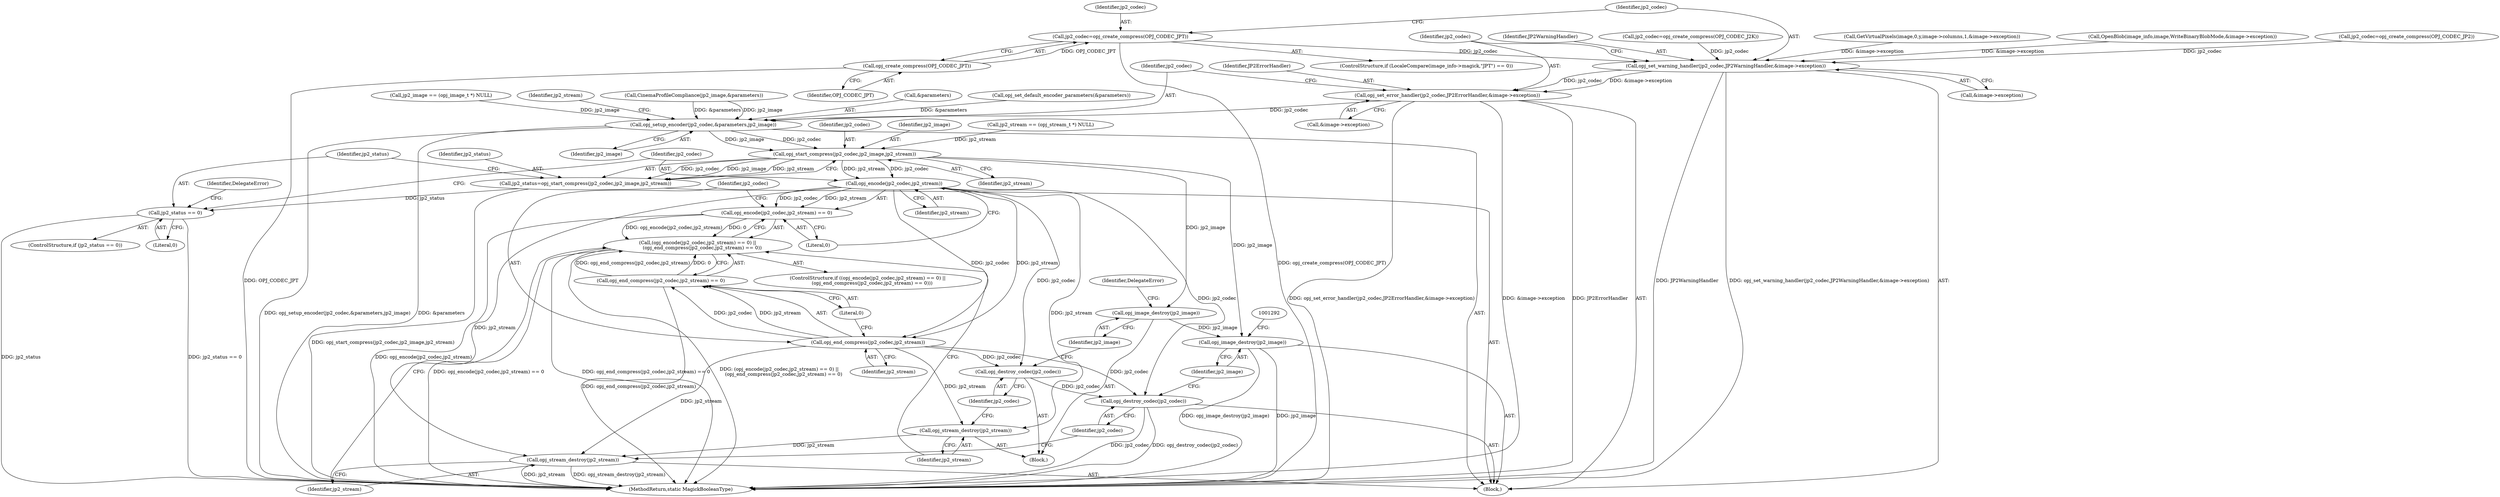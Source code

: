digraph "0_ImageMagick_3d5ac8c20846871f1eb3068b65f93da7cd33bfd0_0@API" {
"1001179" [label="(Call,jp2_codec=opj_create_compress(OPJ_CODEC_JPT))"];
"1001181" [label="(Call,opj_create_compress(OPJ_CODEC_JPT))"];
"1001201" [label="(Call,opj_set_warning_handler(jp2_codec,JP2WarningHandler,&image->exception))"];
"1001208" [label="(Call,opj_set_error_handler(jp2_codec,JP2ErrorHandler,&image->exception))"];
"1001215" [label="(Call,opj_setup_encoder(jp2_codec,&parameters,jp2_image))"];
"1001252" [label="(Call,opj_start_compress(jp2_codec,jp2_image,jp2_stream))"];
"1001250" [label="(Call,jp2_status=opj_start_compress(jp2_codec,jp2_image,jp2_stream))"];
"1001257" [label="(Call,jp2_status == 0)"];
"1001266" [label="(Call,opj_encode(jp2_codec,jp2_stream))"];
"1001265" [label="(Call,opj_encode(jp2_codec,jp2_stream) == 0)"];
"1001264" [label="(Call,(opj_encode(jp2_codec,jp2_stream) == 0) ||\n      (opj_end_compress(jp2_codec,jp2_stream) == 0))"];
"1001271" [label="(Call,opj_end_compress(jp2_codec,jp2_stream))"];
"1001270" [label="(Call,opj_end_compress(jp2_codec,jp2_stream) == 0)"];
"1001276" [label="(Call,opj_stream_destroy(jp2_stream))"];
"1001285" [label="(Call,opj_stream_destroy(jp2_stream))"];
"1001278" [label="(Call,opj_destroy_codec(jp2_codec))"];
"1001287" [label="(Call,opj_destroy_codec(jp2_codec))"];
"1001280" [label="(Call,opj_image_destroy(jp2_image))"];
"1001289" [label="(Call,opj_image_destroy(jp2_image))"];
"1001208" [label="(Call,opj_set_error_handler(jp2_codec,JP2ErrorHandler,&image->exception))"];
"1001202" [label="(Identifier,jp2_codec)"];
"1000957" [label="(Call,GetVirtualPixels(image,0,y,image->columns,1,&image->exception))"];
"1001272" [label="(Identifier,jp2_codec)"];
"1000167" [label="(Call,OpenBlob(image_info,image,WriteBinaryBlobMode,&image->exception))"];
"1001263" [label="(ControlStructure,if ((opj_encode(jp2_codec,jp2_stream) == 0) ||\n      (opj_end_compress(jp2_codec,jp2_stream) == 0)))"];
"1001266" [label="(Call,opj_encode(jp2_codec,jp2_stream))"];
"1001216" [label="(Identifier,jp2_codec)"];
"1001281" [label="(Identifier,jp2_image)"];
"1001257" [label="(Call,jp2_status == 0)"];
"1001258" [label="(Identifier,jp2_status)"];
"1001179" [label="(Call,jp2_codec=opj_create_compress(OPJ_CODEC_JPT))"];
"1001215" [label="(Call,opj_setup_encoder(jp2_codec,&parameters,jp2_image))"];
"1001269" [label="(Literal,0)"];
"1001182" [label="(Identifier,OPJ_CODEC_JPT)"];
"1001278" [label="(Call,opj_destroy_codec(jp2_codec))"];
"1001267" [label="(Identifier,jp2_codec)"];
"1001280" [label="(Call,opj_image_destroy(jp2_image))"];
"1001265" [label="(Call,opj_encode(jp2_codec,jp2_stream) == 0)"];
"1001253" [label="(Identifier,jp2_codec)"];
"1001209" [label="(Identifier,jp2_codec)"];
"1001286" [label="(Identifier,jp2_stream)"];
"1001290" [label="(Identifier,jp2_image)"];
"1001197" [label="(Call,jp2_codec=opj_create_compress(OPJ_CODEC_JP2))"];
"1001217" [label="(Call,&parameters)"];
"1001181" [label="(Call,opj_create_compress(OPJ_CODEC_JPT))"];
"1000181" [label="(Call,opj_set_default_encoder_parameters(&parameters))"];
"1001254" [label="(Identifier,jp2_image)"];
"1001270" [label="(Call,opj_end_compress(jp2_codec,jp2_stream) == 0)"];
"1001297" [label="(MethodReturn,static MagickBooleanType)"];
"1001256" [label="(ControlStructure,if (jp2_status == 0))"];
"1001250" [label="(Call,jp2_status=opj_start_compress(jp2_codec,jp2_image,jp2_stream))"];
"1001259" [label="(Literal,0)"];
"1001276" [label="(Call,opj_stream_destroy(jp2_stream))"];
"1001203" [label="(Identifier,JP2WarningHandler)"];
"1001264" [label="(Call,(opj_encode(jp2_codec,jp2_stream) == 0) ||\n      (opj_end_compress(jp2_codec,jp2_stream) == 0))"];
"1000112" [label="(Block,)"];
"1001255" [label="(Identifier,jp2_stream)"];
"1001289" [label="(Call,opj_image_destroy(jp2_image))"];
"1001180" [label="(Identifier,jp2_codec)"];
"1001192" [label="(Call,jp2_codec=opj_create_compress(OPJ_CODEC_J2K))"];
"1000806" [label="(Call,jp2_image == (opj_image_t *) NULL)"];
"1001221" [label="(Identifier,jp2_stream)"];
"1001171" [label="(ControlStructure,if (LocaleCompare(image_info->magick,\"JPT\") == 0))"];
"1001268" [label="(Identifier,jp2_stream)"];
"1001275" [label="(Block,)"];
"1001204" [label="(Call,&image->exception)"];
"1001252" [label="(Call,opj_start_compress(jp2_codec,jp2_image,jp2_stream))"];
"1001273" [label="(Identifier,jp2_stream)"];
"1000904" [label="(Call,CinemaProfileCompliance(jp2_image,&parameters))"];
"1001283" [label="(Identifier,DelegateError)"];
"1001274" [label="(Literal,0)"];
"1001251" [label="(Identifier,jp2_status)"];
"1001261" [label="(Identifier,DelegateError)"];
"1001285" [label="(Call,opj_stream_destroy(jp2_stream))"];
"1001210" [label="(Identifier,JP2ErrorHandler)"];
"1001279" [label="(Identifier,jp2_codec)"];
"1001288" [label="(Identifier,jp2_codec)"];
"1001201" [label="(Call,opj_set_warning_handler(jp2_codec,JP2WarningHandler,&image->exception))"];
"1001271" [label="(Call,opj_end_compress(jp2_codec,jp2_stream))"];
"1001277" [label="(Identifier,jp2_stream)"];
"1001211" [label="(Call,&image->exception)"];
"1001219" [label="(Identifier,jp2_image)"];
"1001287" [label="(Call,opj_destroy_codec(jp2_codec))"];
"1001242" [label="(Call,jp2_stream == (opj_stream_t *) NULL)"];
"1001179" -> "1001171"  [label="AST: "];
"1001179" -> "1001181"  [label="CFG: "];
"1001180" -> "1001179"  [label="AST: "];
"1001181" -> "1001179"  [label="AST: "];
"1001202" -> "1001179"  [label="CFG: "];
"1001179" -> "1001297"  [label="DDG: opj_create_compress(OPJ_CODEC_JPT)"];
"1001181" -> "1001179"  [label="DDG: OPJ_CODEC_JPT"];
"1001179" -> "1001201"  [label="DDG: jp2_codec"];
"1001181" -> "1001182"  [label="CFG: "];
"1001182" -> "1001181"  [label="AST: "];
"1001181" -> "1001297"  [label="DDG: OPJ_CODEC_JPT"];
"1001201" -> "1000112"  [label="AST: "];
"1001201" -> "1001204"  [label="CFG: "];
"1001202" -> "1001201"  [label="AST: "];
"1001203" -> "1001201"  [label="AST: "];
"1001204" -> "1001201"  [label="AST: "];
"1001209" -> "1001201"  [label="CFG: "];
"1001201" -> "1001297"  [label="DDG: JP2WarningHandler"];
"1001201" -> "1001297"  [label="DDG: opj_set_warning_handler(jp2_codec,JP2WarningHandler,&image->exception)"];
"1001197" -> "1001201"  [label="DDG: jp2_codec"];
"1001192" -> "1001201"  [label="DDG: jp2_codec"];
"1000957" -> "1001201"  [label="DDG: &image->exception"];
"1000167" -> "1001201"  [label="DDG: &image->exception"];
"1001201" -> "1001208"  [label="DDG: jp2_codec"];
"1001201" -> "1001208"  [label="DDG: &image->exception"];
"1001208" -> "1000112"  [label="AST: "];
"1001208" -> "1001211"  [label="CFG: "];
"1001209" -> "1001208"  [label="AST: "];
"1001210" -> "1001208"  [label="AST: "];
"1001211" -> "1001208"  [label="AST: "];
"1001216" -> "1001208"  [label="CFG: "];
"1001208" -> "1001297"  [label="DDG: opj_set_error_handler(jp2_codec,JP2ErrorHandler,&image->exception)"];
"1001208" -> "1001297"  [label="DDG: &image->exception"];
"1001208" -> "1001297"  [label="DDG: JP2ErrorHandler"];
"1001208" -> "1001215"  [label="DDG: jp2_codec"];
"1001215" -> "1000112"  [label="AST: "];
"1001215" -> "1001219"  [label="CFG: "];
"1001216" -> "1001215"  [label="AST: "];
"1001217" -> "1001215"  [label="AST: "];
"1001219" -> "1001215"  [label="AST: "];
"1001221" -> "1001215"  [label="CFG: "];
"1001215" -> "1001297"  [label="DDG: opj_setup_encoder(jp2_codec,&parameters,jp2_image)"];
"1001215" -> "1001297"  [label="DDG: &parameters"];
"1000181" -> "1001215"  [label="DDG: &parameters"];
"1000904" -> "1001215"  [label="DDG: &parameters"];
"1000904" -> "1001215"  [label="DDG: jp2_image"];
"1000806" -> "1001215"  [label="DDG: jp2_image"];
"1001215" -> "1001252"  [label="DDG: jp2_codec"];
"1001215" -> "1001252"  [label="DDG: jp2_image"];
"1001252" -> "1001250"  [label="AST: "];
"1001252" -> "1001255"  [label="CFG: "];
"1001253" -> "1001252"  [label="AST: "];
"1001254" -> "1001252"  [label="AST: "];
"1001255" -> "1001252"  [label="AST: "];
"1001250" -> "1001252"  [label="CFG: "];
"1001252" -> "1001250"  [label="DDG: jp2_codec"];
"1001252" -> "1001250"  [label="DDG: jp2_image"];
"1001252" -> "1001250"  [label="DDG: jp2_stream"];
"1001242" -> "1001252"  [label="DDG: jp2_stream"];
"1001252" -> "1001266"  [label="DDG: jp2_codec"];
"1001252" -> "1001266"  [label="DDG: jp2_stream"];
"1001252" -> "1001280"  [label="DDG: jp2_image"];
"1001252" -> "1001289"  [label="DDG: jp2_image"];
"1001250" -> "1000112"  [label="AST: "];
"1001251" -> "1001250"  [label="AST: "];
"1001258" -> "1001250"  [label="CFG: "];
"1001250" -> "1001297"  [label="DDG: opj_start_compress(jp2_codec,jp2_image,jp2_stream)"];
"1001250" -> "1001257"  [label="DDG: jp2_status"];
"1001257" -> "1001256"  [label="AST: "];
"1001257" -> "1001259"  [label="CFG: "];
"1001258" -> "1001257"  [label="AST: "];
"1001259" -> "1001257"  [label="AST: "];
"1001261" -> "1001257"  [label="CFG: "];
"1001267" -> "1001257"  [label="CFG: "];
"1001257" -> "1001297"  [label="DDG: jp2_status"];
"1001257" -> "1001297"  [label="DDG: jp2_status == 0"];
"1001266" -> "1001265"  [label="AST: "];
"1001266" -> "1001268"  [label="CFG: "];
"1001267" -> "1001266"  [label="AST: "];
"1001268" -> "1001266"  [label="AST: "];
"1001269" -> "1001266"  [label="CFG: "];
"1001266" -> "1001265"  [label="DDG: jp2_codec"];
"1001266" -> "1001265"  [label="DDG: jp2_stream"];
"1001266" -> "1001271"  [label="DDG: jp2_codec"];
"1001266" -> "1001271"  [label="DDG: jp2_stream"];
"1001266" -> "1001276"  [label="DDG: jp2_stream"];
"1001266" -> "1001278"  [label="DDG: jp2_codec"];
"1001266" -> "1001285"  [label="DDG: jp2_stream"];
"1001266" -> "1001287"  [label="DDG: jp2_codec"];
"1001265" -> "1001264"  [label="AST: "];
"1001265" -> "1001269"  [label="CFG: "];
"1001269" -> "1001265"  [label="AST: "];
"1001272" -> "1001265"  [label="CFG: "];
"1001264" -> "1001265"  [label="CFG: "];
"1001265" -> "1001297"  [label="DDG: opj_encode(jp2_codec,jp2_stream)"];
"1001265" -> "1001264"  [label="DDG: opj_encode(jp2_codec,jp2_stream)"];
"1001265" -> "1001264"  [label="DDG: 0"];
"1001264" -> "1001263"  [label="AST: "];
"1001264" -> "1001270"  [label="CFG: "];
"1001270" -> "1001264"  [label="AST: "];
"1001277" -> "1001264"  [label="CFG: "];
"1001286" -> "1001264"  [label="CFG: "];
"1001264" -> "1001297"  [label="DDG: opj_encode(jp2_codec,jp2_stream) == 0"];
"1001264" -> "1001297"  [label="DDG: opj_end_compress(jp2_codec,jp2_stream) == 0"];
"1001264" -> "1001297"  [label="DDG: (opj_encode(jp2_codec,jp2_stream) == 0) ||\n      (opj_end_compress(jp2_codec,jp2_stream) == 0)"];
"1001270" -> "1001264"  [label="DDG: opj_end_compress(jp2_codec,jp2_stream)"];
"1001270" -> "1001264"  [label="DDG: 0"];
"1001271" -> "1001270"  [label="AST: "];
"1001271" -> "1001273"  [label="CFG: "];
"1001272" -> "1001271"  [label="AST: "];
"1001273" -> "1001271"  [label="AST: "];
"1001274" -> "1001271"  [label="CFG: "];
"1001271" -> "1001270"  [label="DDG: jp2_codec"];
"1001271" -> "1001270"  [label="DDG: jp2_stream"];
"1001271" -> "1001276"  [label="DDG: jp2_stream"];
"1001271" -> "1001278"  [label="DDG: jp2_codec"];
"1001271" -> "1001285"  [label="DDG: jp2_stream"];
"1001271" -> "1001287"  [label="DDG: jp2_codec"];
"1001270" -> "1001274"  [label="CFG: "];
"1001274" -> "1001270"  [label="AST: "];
"1001270" -> "1001297"  [label="DDG: opj_end_compress(jp2_codec,jp2_stream)"];
"1001276" -> "1001275"  [label="AST: "];
"1001276" -> "1001277"  [label="CFG: "];
"1001277" -> "1001276"  [label="AST: "];
"1001279" -> "1001276"  [label="CFG: "];
"1001276" -> "1001285"  [label="DDG: jp2_stream"];
"1001285" -> "1000112"  [label="AST: "];
"1001285" -> "1001286"  [label="CFG: "];
"1001286" -> "1001285"  [label="AST: "];
"1001288" -> "1001285"  [label="CFG: "];
"1001285" -> "1001297"  [label="DDG: jp2_stream"];
"1001285" -> "1001297"  [label="DDG: opj_stream_destroy(jp2_stream)"];
"1001278" -> "1001275"  [label="AST: "];
"1001278" -> "1001279"  [label="CFG: "];
"1001279" -> "1001278"  [label="AST: "];
"1001281" -> "1001278"  [label="CFG: "];
"1001278" -> "1001287"  [label="DDG: jp2_codec"];
"1001287" -> "1000112"  [label="AST: "];
"1001287" -> "1001288"  [label="CFG: "];
"1001288" -> "1001287"  [label="AST: "];
"1001290" -> "1001287"  [label="CFG: "];
"1001287" -> "1001297"  [label="DDG: jp2_codec"];
"1001287" -> "1001297"  [label="DDG: opj_destroy_codec(jp2_codec)"];
"1001280" -> "1001275"  [label="AST: "];
"1001280" -> "1001281"  [label="CFG: "];
"1001281" -> "1001280"  [label="AST: "];
"1001283" -> "1001280"  [label="CFG: "];
"1001280" -> "1001289"  [label="DDG: jp2_image"];
"1001289" -> "1000112"  [label="AST: "];
"1001289" -> "1001290"  [label="CFG: "];
"1001290" -> "1001289"  [label="AST: "];
"1001292" -> "1001289"  [label="CFG: "];
"1001289" -> "1001297"  [label="DDG: jp2_image"];
"1001289" -> "1001297"  [label="DDG: opj_image_destroy(jp2_image)"];
}
